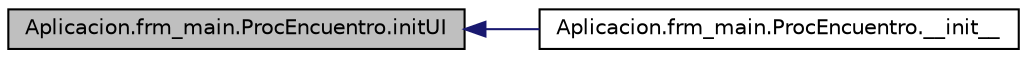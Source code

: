 digraph G
{
  edge [fontname="Helvetica",fontsize="10",labelfontname="Helvetica",labelfontsize="10"];
  node [fontname="Helvetica",fontsize="10",shape=record];
  rankdir="LR";
  Node1 [label="Aplicacion.frm_main.ProcEncuentro.initUI",height=0.2,width=0.4,color="black", fillcolor="grey75", style="filled" fontcolor="black"];
  Node1 -> Node2 [dir="back",color="midnightblue",fontsize="10",style="solid"];
  Node2 [label="Aplicacion.frm_main.ProcEncuentro.__init__",height=0.2,width=0.4,color="black", fillcolor="white", style="filled",URL="$class_aplicacion_1_1frm__main_1_1_proc_encuentro.html#abf26f68ed41e5b2a3802baf0dafbace2"];
}
